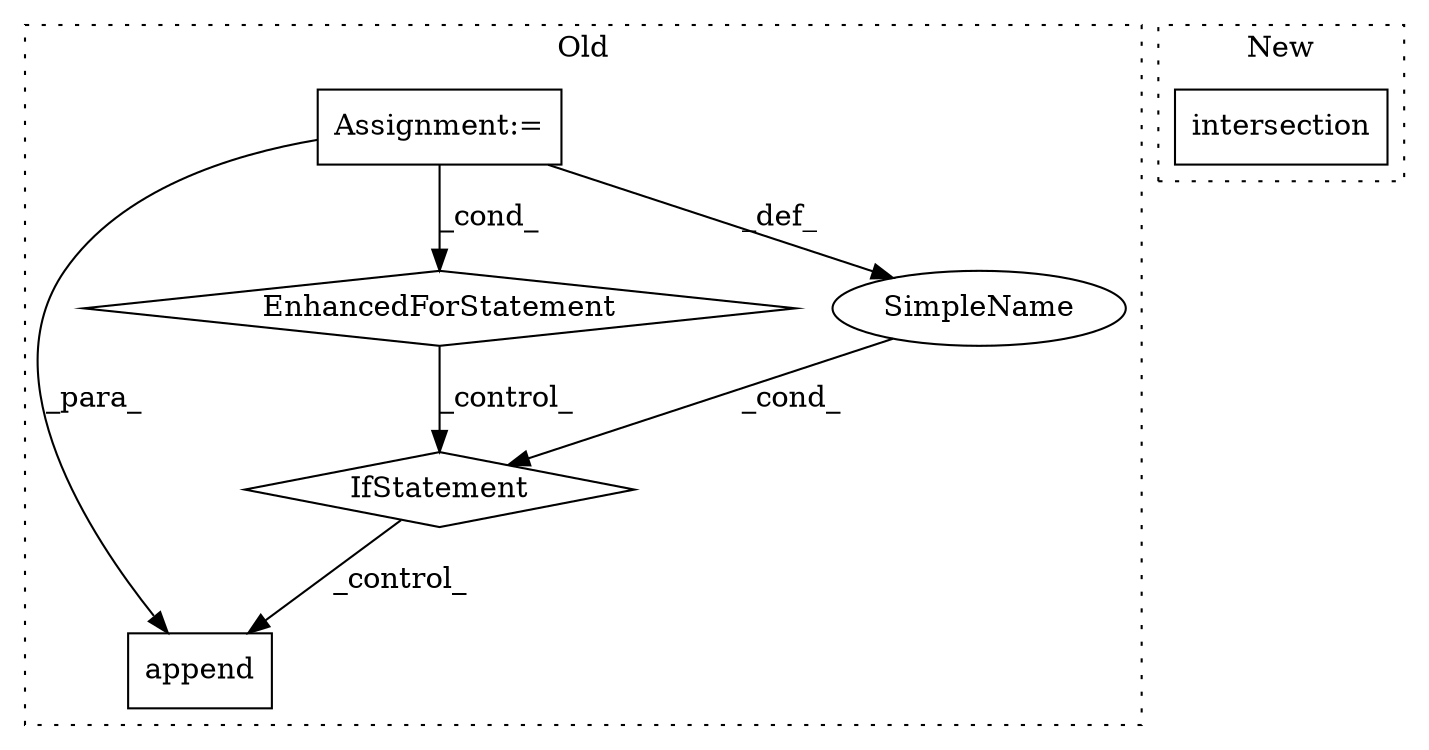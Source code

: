 digraph G {
subgraph cluster0 {
1 [label="append" a="32" s="1724,1735" l="7,1" shape="box"];
3 [label="EnhancedForStatement" a="70" s="1612,1678" l="53,2" shape="diamond"];
4 [label="IfStatement" a="25" s="1688,1708" l="10,2" shape="diamond"];
5 [label="SimpleName" a="42" s="" l="" shape="ellipse"];
6 [label="Assignment:=" a="7" s="1612,1678" l="53,2" shape="box"];
label = "Old";
style="dotted";
}
subgraph cluster1 {
2 [label="intersection" a="32" s="1596,1611" l="13,1" shape="box"];
label = "New";
style="dotted";
}
3 -> 4 [label="_control_"];
4 -> 1 [label="_control_"];
5 -> 4 [label="_cond_"];
6 -> 1 [label="_para_"];
6 -> 3 [label="_cond_"];
6 -> 5 [label="_def_"];
}